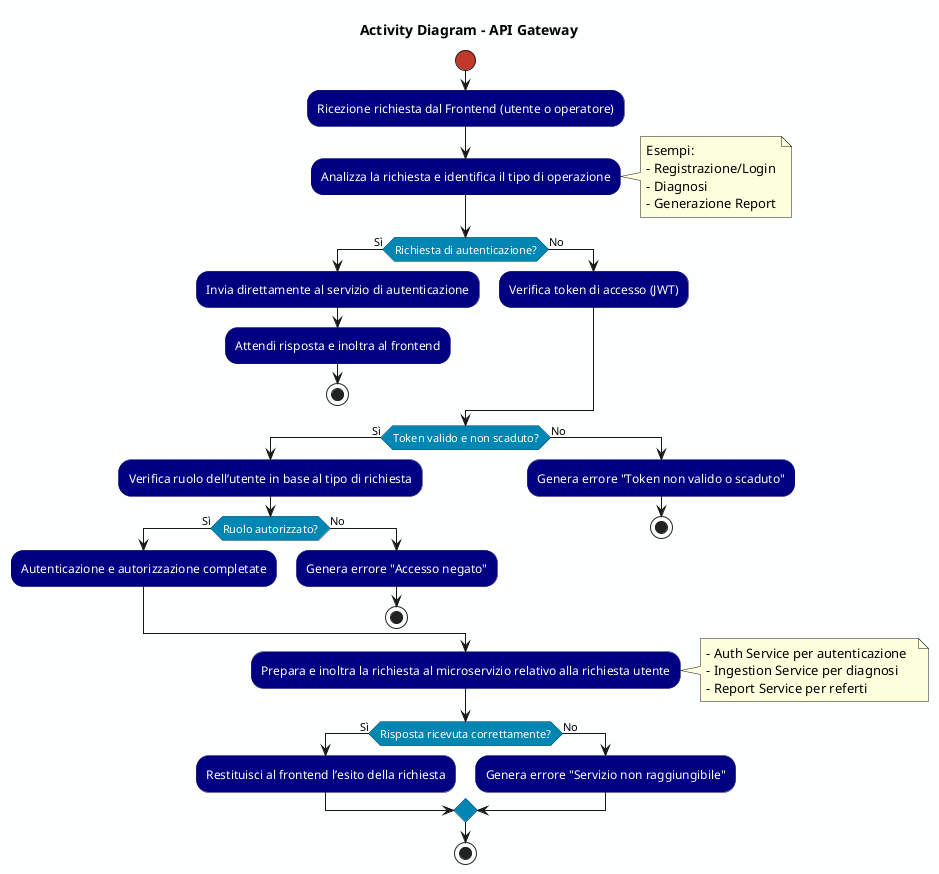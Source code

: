 @startuml activity_diagram_API
title Activity Diagram - API Gateway

skinparam backgroundColor #FDFEFE
skinparam activity {
  BackgroundColor #000080
  BorderColor #000060
  FontColor white
  DiamondBackgroundColor #0086b3
  DiamondBorderColor #004466
  StartColor #C0392B
  EndColor #C0392B
}

start

:Ricezione richiesta dal Frontend (utente o operatore);

:Analizza la richiesta e identifica il tipo di operazione;
note right
Esempi:
- Registrazione/Login
- Diagnosi
- Generazione Report
end note

if (Richiesta di autenticazione?) then (Sì)
  :Invia direttamente al servizio di autenticazione;
  :Attendi risposta e inoltra al frontend;
  stop
else (No)
  :Verifica token di accesso (JWT);
endif

if (Token valido e non scaduto?) then (Sì)
  :Verifica ruolo dell’utente in base al tipo di richiesta;
  if (Ruolo autorizzato?) then (Sì)
    :Autenticazione e autorizzazione completate;
  else (No)
    :Genera errore "Accesso negato";
    stop
  endif
else (No)
  :Genera errore "Token non valido o scaduto";
  stop
endif

:Prepara e inoltra la richiesta al microservizio relativo alla richiesta utente;
note right
- Auth Service per autenticazione  
- Ingestion Service per diagnosi  
- Report Service per referti
end note

if (Risposta ricevuta correttamente?) then (Sì)
  :Restituisci al frontend l’esito della richiesta;
else (No)
  :Genera errore "Servizio non raggiungibile";
endif

stop
@enduml